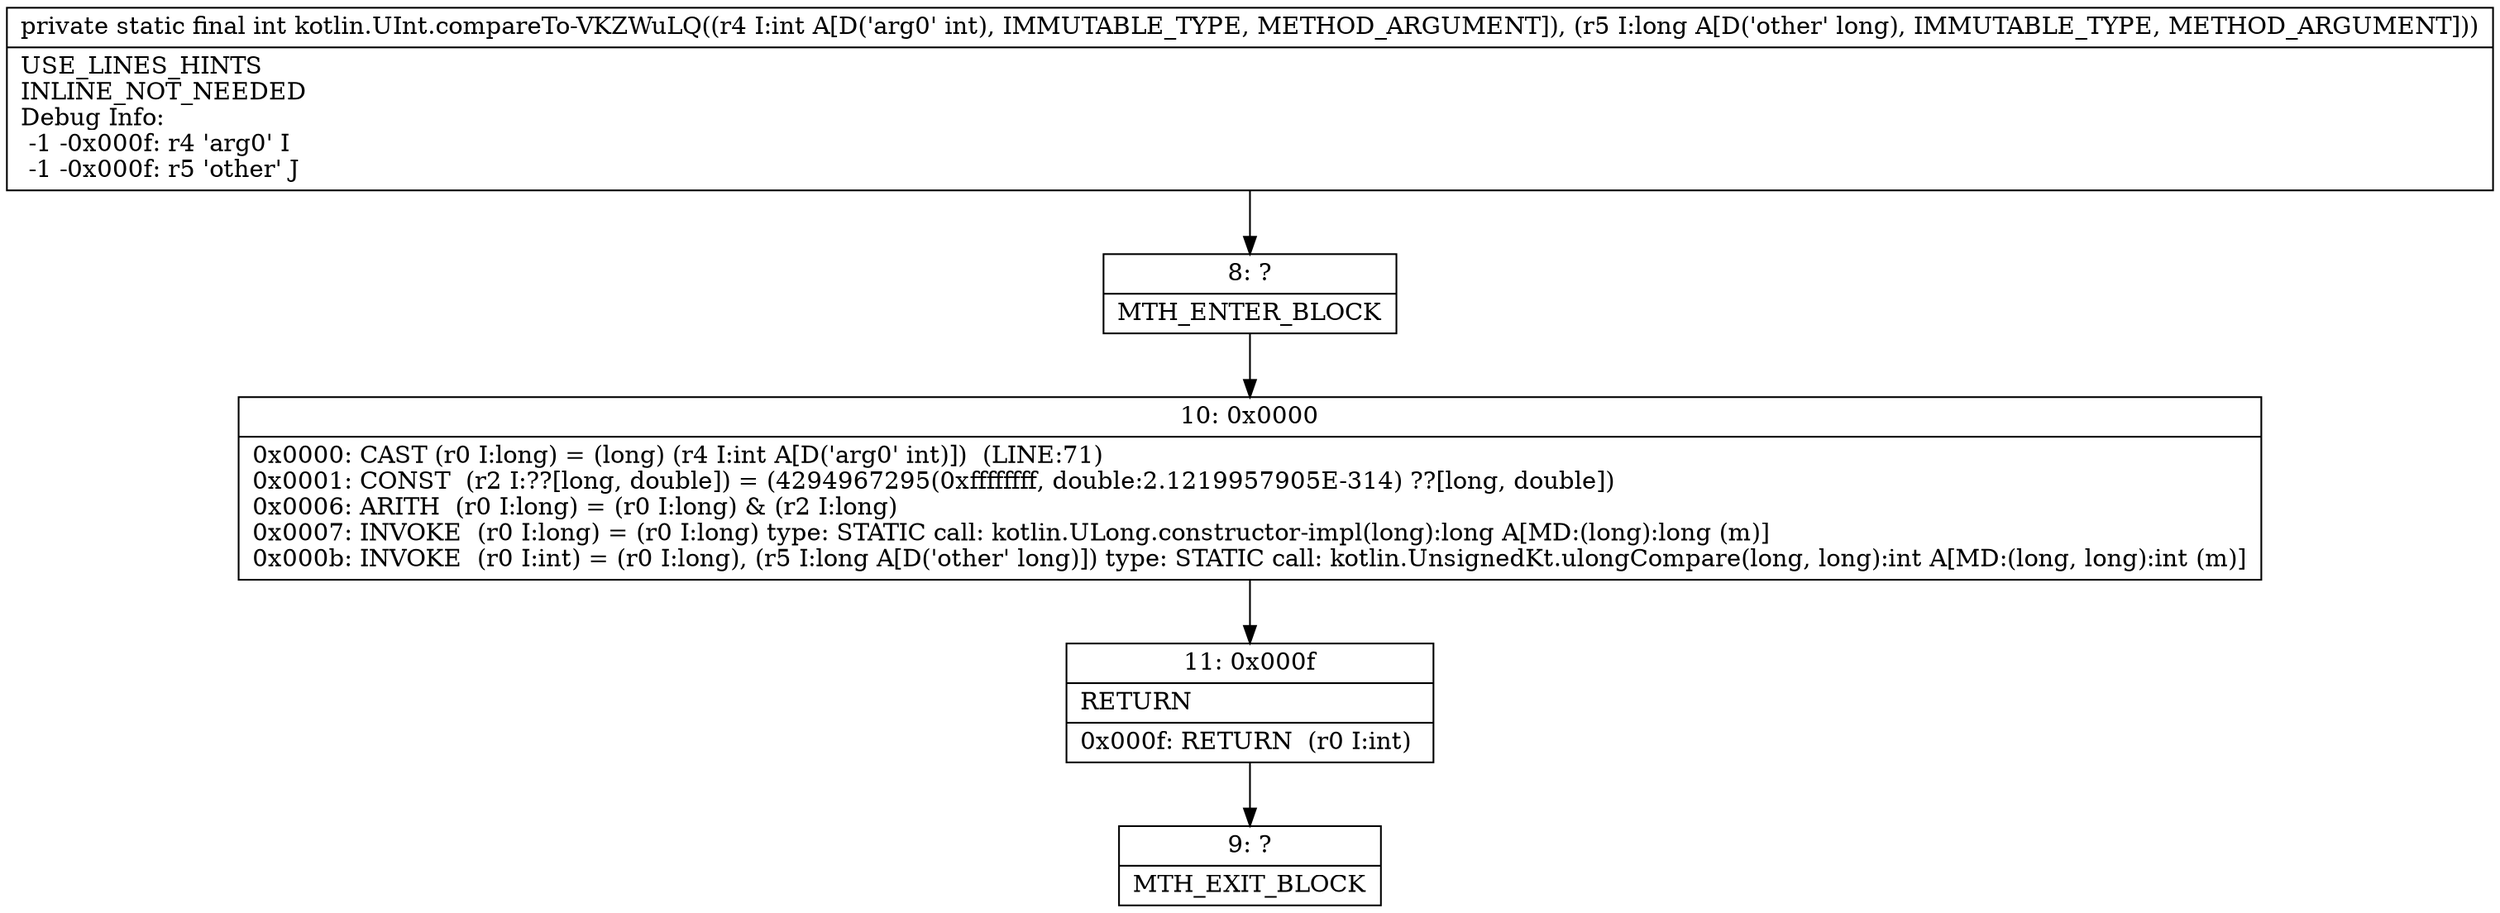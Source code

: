 digraph "CFG forkotlin.UInt.compareTo\-VKZWuLQ(IJ)I" {
Node_8 [shape=record,label="{8\:\ ?|MTH_ENTER_BLOCK\l}"];
Node_10 [shape=record,label="{10\:\ 0x0000|0x0000: CAST (r0 I:long) = (long) (r4 I:int A[D('arg0' int)])  (LINE:71)\l0x0001: CONST  (r2 I:??[long, double]) = (4294967295(0xffffffff, double:2.1219957905E\-314) ??[long, double]) \l0x0006: ARITH  (r0 I:long) = (r0 I:long) & (r2 I:long) \l0x0007: INVOKE  (r0 I:long) = (r0 I:long) type: STATIC call: kotlin.ULong.constructor\-impl(long):long A[MD:(long):long (m)]\l0x000b: INVOKE  (r0 I:int) = (r0 I:long), (r5 I:long A[D('other' long)]) type: STATIC call: kotlin.UnsignedKt.ulongCompare(long, long):int A[MD:(long, long):int (m)]\l}"];
Node_11 [shape=record,label="{11\:\ 0x000f|RETURN\l|0x000f: RETURN  (r0 I:int) \l}"];
Node_9 [shape=record,label="{9\:\ ?|MTH_EXIT_BLOCK\l}"];
MethodNode[shape=record,label="{private static final int kotlin.UInt.compareTo\-VKZWuLQ((r4 I:int A[D('arg0' int), IMMUTABLE_TYPE, METHOD_ARGUMENT]), (r5 I:long A[D('other' long), IMMUTABLE_TYPE, METHOD_ARGUMENT]))  | USE_LINES_HINTS\lINLINE_NOT_NEEDED\lDebug Info:\l  \-1 \-0x000f: r4 'arg0' I\l  \-1 \-0x000f: r5 'other' J\l}"];
MethodNode -> Node_8;Node_8 -> Node_10;
Node_10 -> Node_11;
Node_11 -> Node_9;
}

